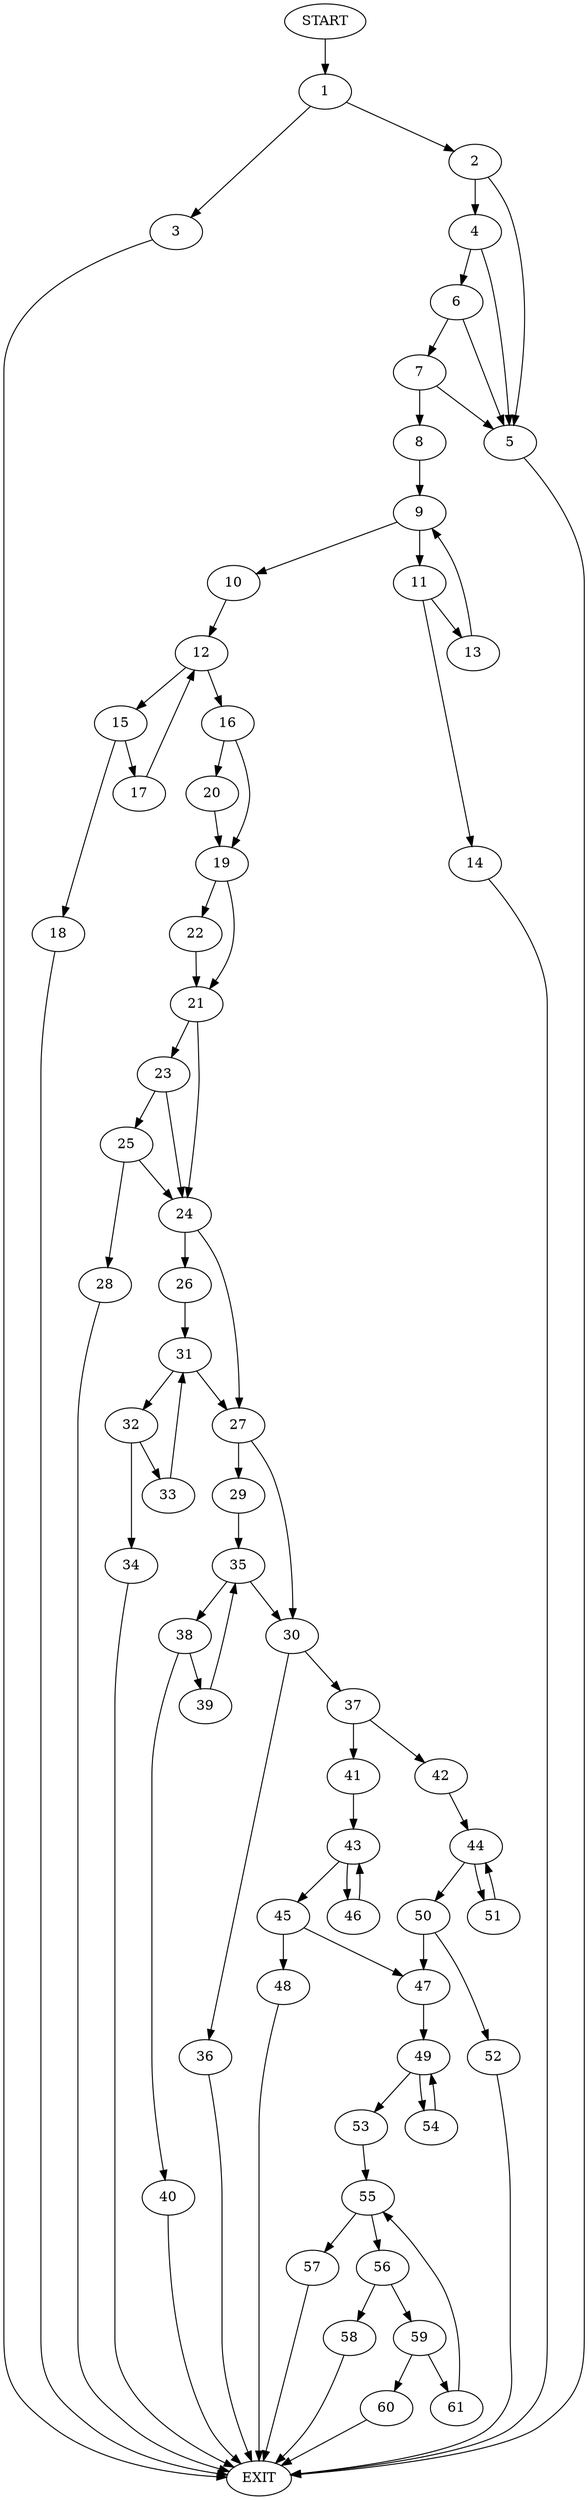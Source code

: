 digraph {
0 [label="START"]
62 [label="EXIT"]
0 -> 1
1 -> 2
1 -> 3
3 -> 62
2 -> 4
2 -> 5
4 -> 6
4 -> 5
5 -> 62
6 -> 7
6 -> 5
7 -> 5
7 -> 8
8 -> 9
9 -> 10
9 -> 11
10 -> 12
11 -> 13
11 -> 14
14 -> 62
13 -> 9
12 -> 15
12 -> 16
15 -> 17
15 -> 18
16 -> 19
16 -> 20
18 -> 62
17 -> 12
20 -> 19
19 -> 21
19 -> 22
21 -> 23
21 -> 24
22 -> 21
23 -> 25
23 -> 24
24 -> 26
24 -> 27
25 -> 28
25 -> 24
28 -> 62
27 -> 29
27 -> 30
26 -> 31
31 -> 32
31 -> 27
32 -> 33
32 -> 34
34 -> 62
33 -> 31
29 -> 35
30 -> 36
30 -> 37
35 -> 38
35 -> 30
38 -> 39
38 -> 40
39 -> 35
40 -> 62
36 -> 62
37 -> 41
37 -> 42
41 -> 43
42 -> 44
43 -> 45
43 -> 46
46 -> 43
45 -> 47
45 -> 48
48 -> 62
47 -> 49
44 -> 50
44 -> 51
50 -> 47
50 -> 52
51 -> 44
52 -> 62
49 -> 53
49 -> 54
53 -> 55
54 -> 49
55 -> 56
55 -> 57
57 -> 62
56 -> 58
56 -> 59
58 -> 62
59 -> 60
59 -> 61
60 -> 62
61 -> 55
}
